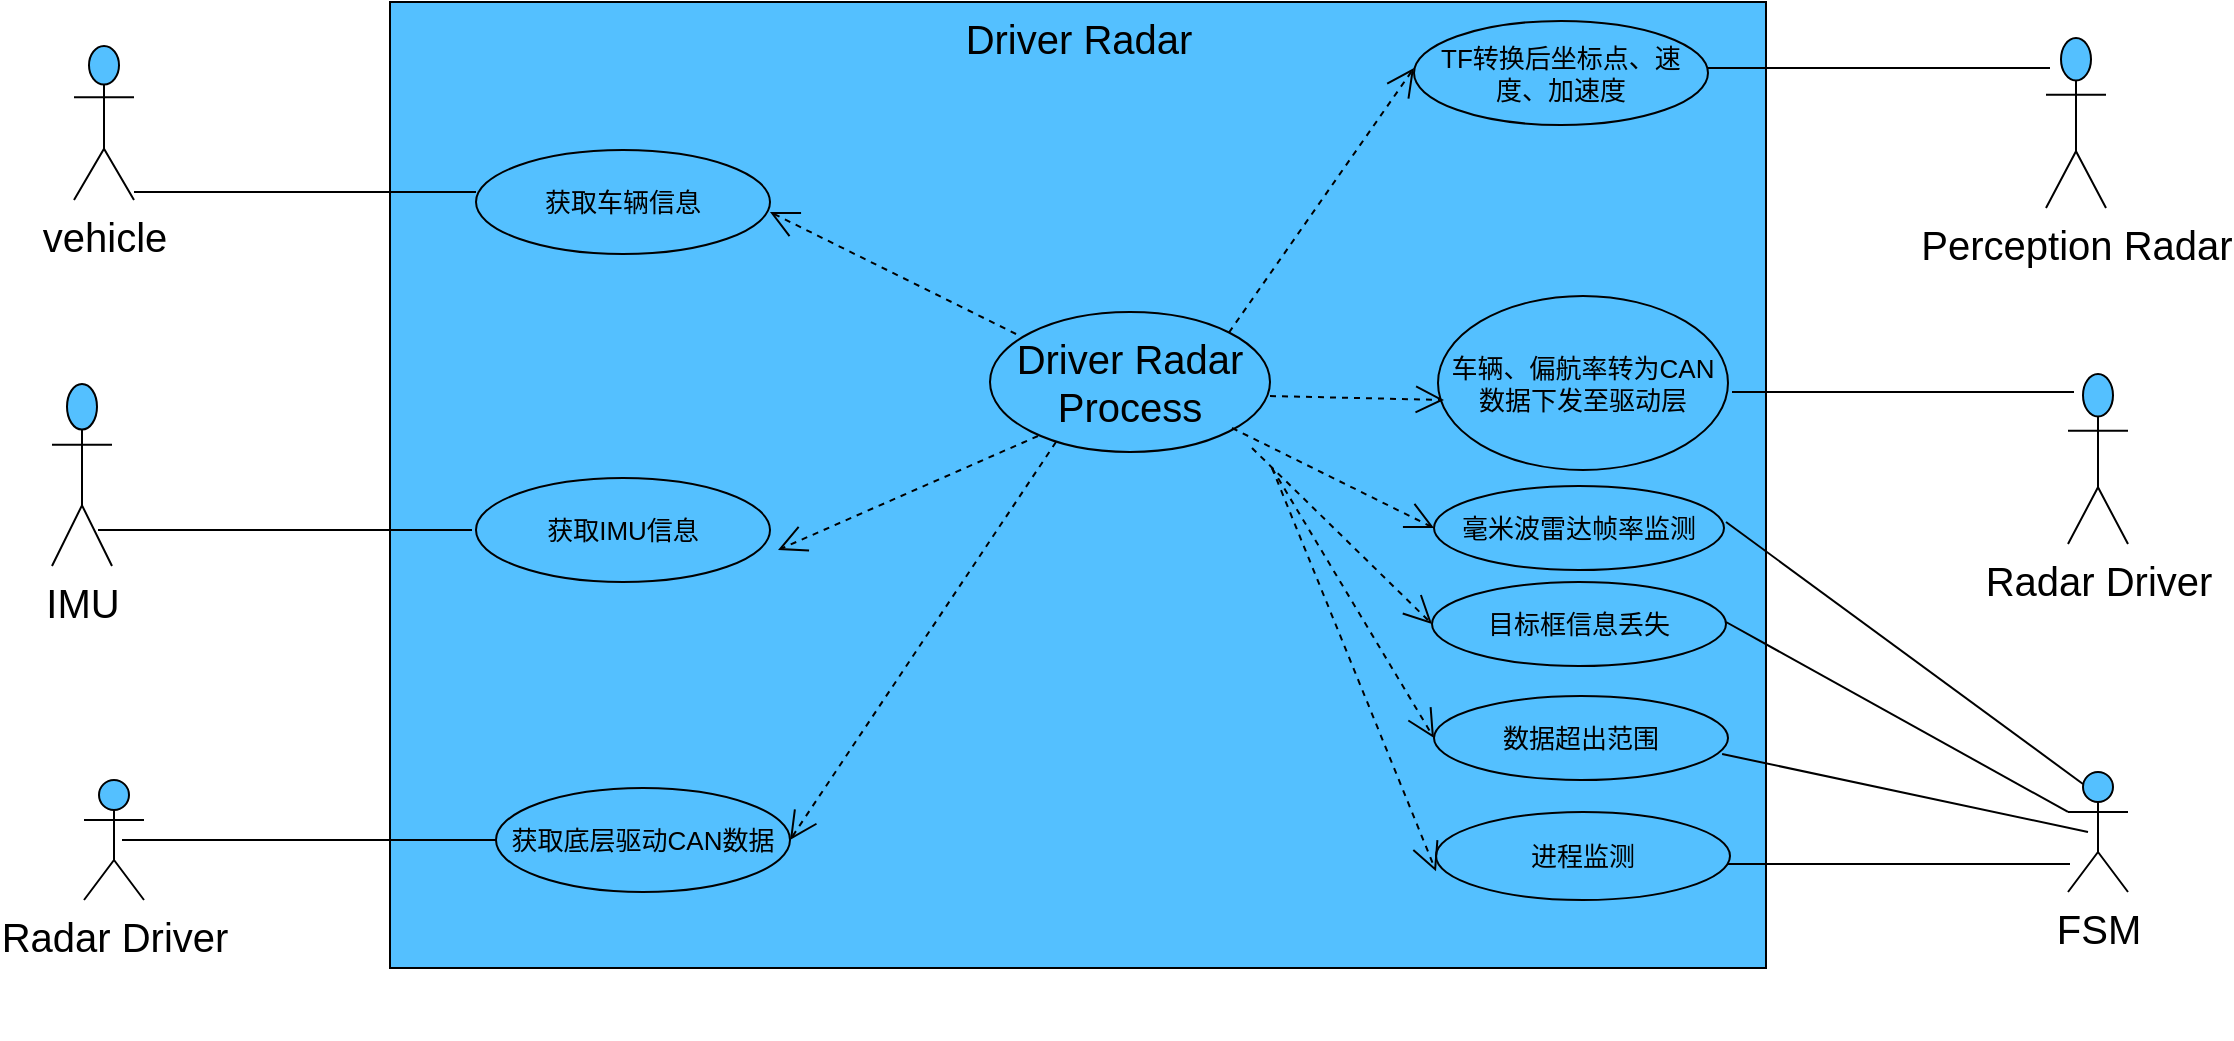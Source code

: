 <mxfile version="21.0.2" type="github">
  <diagram name="第 1 页" id="CmIfuRxug64lyIOAI_8N">
    <mxGraphModel dx="1434" dy="796" grid="0" gridSize="10" guides="1" tooltips="1" connect="1" arrows="1" fold="1" page="1" pageScale="1" pageWidth="3300" pageHeight="4681" math="0" shadow="0">
      <root>
        <mxCell id="0" />
        <mxCell id="1" parent="0" />
        <mxCell id="scfHjUHLNQKsAT-ztNzQ-1" value="&lt;span style=&quot;font-size: 20px;&quot;&gt;Driver Radar&lt;/span&gt;" style="html=1;fillColor=#54C0FF;verticalAlign=top;" vertex="1" parent="1">
          <mxGeometry x="429" y="166" width="688" height="483" as="geometry" />
        </mxCell>
        <mxCell id="scfHjUHLNQKsAT-ztNzQ-2" value="Driver Radar Process" style="ellipse;whiteSpace=wrap;html=1;fontSize=20;fillColor=#54C0FF;" vertex="1" parent="1">
          <mxGeometry x="729" y="321" width="140" height="70" as="geometry" />
        </mxCell>
        <mxCell id="scfHjUHLNQKsAT-ztNzQ-3" value="Radar Driver" style="shape=umlActor;verticalLabelPosition=bottom;verticalAlign=top;html=1;fontSize=20;fillColor=#54C0FF;" vertex="1" parent="1">
          <mxGeometry x="276" y="555" width="30" height="60" as="geometry" />
        </mxCell>
        <mxCell id="scfHjUHLNQKsAT-ztNzQ-4" value="IMU" style="shape=umlActor;verticalLabelPosition=bottom;verticalAlign=top;html=1;fontSize=20;fillColor=#54C0FF;" vertex="1" parent="1">
          <mxGeometry x="260" y="357" width="30" height="91" as="geometry" />
        </mxCell>
        <mxCell id="scfHjUHLNQKsAT-ztNzQ-5" value="Perception Radar" style="shape=umlActor;verticalLabelPosition=bottom;verticalAlign=top;html=1;fontSize=20;fillColor=#54C0FF;" vertex="1" parent="1">
          <mxGeometry x="1257" y="184" width="30" height="85" as="geometry" />
        </mxCell>
        <mxCell id="scfHjUHLNQKsAT-ztNzQ-6" value="vehicle" style="shape=umlActor;verticalLabelPosition=bottom;verticalAlign=top;html=1;fontSize=20;fillColor=#54C0FF;" vertex="1" parent="1">
          <mxGeometry x="271" y="188" width="30" height="77" as="geometry" />
        </mxCell>
        <mxCell id="scfHjUHLNQKsAT-ztNzQ-7" value="&lt;font style=&quot;font-size: 13px;&quot;&gt;获取车辆信息&lt;/font&gt;" style="ellipse;whiteSpace=wrap;html=1;fontSize=13;fillColor=#54C0FF;" vertex="1" parent="1">
          <mxGeometry x="472" y="240" width="147" height="52" as="geometry" />
        </mxCell>
        <mxCell id="scfHjUHLNQKsAT-ztNzQ-8" value="" style="line;strokeWidth=1;fillColor=#54C0FF;align=left;verticalAlign=middle;spacingTop=-1;spacingLeft=3;spacingRight=3;rotatable=0;labelPosition=right;points=[];portConstraint=eastwest;fontSize=20;" vertex="1" parent="1">
          <mxGeometry x="301" y="257" width="171" height="8" as="geometry" />
        </mxCell>
        <mxCell id="scfHjUHLNQKsAT-ztNzQ-9" value="&lt;font style=&quot;font-size: 13px&quot;&gt;获取底层驱动CAN数据&lt;/font&gt;" style="ellipse;whiteSpace=wrap;html=1;fontSize=13;fillColor=#54C0FF;" vertex="1" parent="1">
          <mxGeometry x="482" y="559" width="147" height="52" as="geometry" />
        </mxCell>
        <mxCell id="scfHjUHLNQKsAT-ztNzQ-10" value="" style="line;strokeWidth=1;fillColor=#54C0FF;align=left;verticalAlign=middle;spacingTop=-1;spacingLeft=3;spacingRight=3;rotatable=0;labelPosition=right;points=[];portConstraint=eastwest;fontSize=20;" vertex="1" parent="1">
          <mxGeometry x="295" y="581" width="187" height="8" as="geometry" />
        </mxCell>
        <mxCell id="scfHjUHLNQKsAT-ztNzQ-11" value="TF转换后坐标点、速度、加速度" style="ellipse;whiteSpace=wrap;html=1;fontSize=13;fillColor=#54C0FF;" vertex="1" parent="1">
          <mxGeometry x="941" y="175.5" width="147" height="52" as="geometry" />
        </mxCell>
        <mxCell id="scfHjUHLNQKsAT-ztNzQ-12" value="FSM" style="shape=umlActor;verticalLabelPosition=bottom;verticalAlign=top;html=1;fontSize=20;fillColor=#54C0FF;" vertex="1" parent="1">
          <mxGeometry x="1268" y="551" width="30" height="60" as="geometry" />
        </mxCell>
        <mxCell id="scfHjUHLNQKsAT-ztNzQ-13" value="" style="line;strokeWidth=1;fillColor=#54C0FF;align=left;verticalAlign=middle;spacingTop=-1;spacingLeft=3;spacingRight=3;rotatable=0;labelPosition=right;points=[];portConstraint=eastwest;fontSize=20;" vertex="1" parent="1">
          <mxGeometry x="1088" y="195" width="171" height="8" as="geometry" />
        </mxCell>
        <mxCell id="scfHjUHLNQKsAT-ztNzQ-14" value="进程监测" style="ellipse;whiteSpace=wrap;html=1;fontSize=13;fillColor=#54C0FF;" vertex="1" parent="1">
          <mxGeometry x="952" y="571" width="147" height="44" as="geometry" />
        </mxCell>
        <mxCell id="scfHjUHLNQKsAT-ztNzQ-15" value="" style="endArrow=open;endSize=12;dashed=1;html=1;rounded=0;fontSize=13;exitX=0.093;exitY=0.157;exitDx=0;exitDy=0;exitPerimeter=0;fillColor=#54C0FF;" edge="1" parent="1" source="scfHjUHLNQKsAT-ztNzQ-2">
          <mxGeometry width="160" relative="1" as="geometry">
            <mxPoint x="733" y="320" as="sourcePoint" />
            <mxPoint x="619" y="271" as="targetPoint" />
          </mxGeometry>
        </mxCell>
        <mxCell id="scfHjUHLNQKsAT-ztNzQ-16" value="" style="endArrow=open;endSize=12;dashed=1;html=1;rounded=0;fontSize=13;fillColor=#54C0FF;" edge="1" parent="1">
          <mxGeometry width="160" relative="1" as="geometry">
            <mxPoint x="753" y="383" as="sourcePoint" />
            <mxPoint x="623" y="440.01" as="targetPoint" />
          </mxGeometry>
        </mxCell>
        <mxCell id="scfHjUHLNQKsAT-ztNzQ-17" value="" style="endArrow=open;endSize=12;dashed=1;html=1;rounded=0;fontSize=13;entryX=1;entryY=0.5;entryDx=0;entryDy=0;fillColor=#54C0FF;" edge="1" parent="1" target="scfHjUHLNQKsAT-ztNzQ-9">
          <mxGeometry width="160" relative="1" as="geometry">
            <mxPoint x="762" y="386" as="sourcePoint" />
            <mxPoint x="641" y="578" as="targetPoint" />
          </mxGeometry>
        </mxCell>
        <mxCell id="scfHjUHLNQKsAT-ztNzQ-18" value="" style="line;strokeWidth=1;fillColor=#54C0FF;align=left;verticalAlign=middle;spacingTop=-1;spacingLeft=3;spacingRight=3;rotatable=0;labelPosition=right;points=[];portConstraint=eastwest;fontSize=20;" vertex="1" parent="1">
          <mxGeometry x="1098" y="510" width="171" height="174" as="geometry" />
        </mxCell>
        <mxCell id="scfHjUHLNQKsAT-ztNzQ-19" value="" style="endArrow=open;endSize=12;dashed=1;html=1;rounded=0;fontSize=13;exitX=1;exitY=0;exitDx=0;exitDy=0;fillColor=#54C0FF;" edge="1" parent="1" source="scfHjUHLNQKsAT-ztNzQ-2">
          <mxGeometry width="160" relative="1" as="geometry">
            <mxPoint x="860" y="293" as="sourcePoint" />
            <mxPoint x="941" y="199" as="targetPoint" />
          </mxGeometry>
        </mxCell>
        <mxCell id="scfHjUHLNQKsAT-ztNzQ-20" value="Radar Driver" style="shape=umlActor;verticalLabelPosition=bottom;verticalAlign=top;html=1;fontSize=20;fillColor=#54C0FF;" vertex="1" parent="1">
          <mxGeometry x="1268" y="352" width="30" height="85" as="geometry" />
        </mxCell>
        <mxCell id="scfHjUHLNQKsAT-ztNzQ-21" value="车辆、偏航率转为CAN数据下发至驱动层" style="ellipse;whiteSpace=wrap;html=1;fontSize=13;fillColor=#54C0FF;" vertex="1" parent="1">
          <mxGeometry x="953" y="313" width="145" height="87" as="geometry" />
        </mxCell>
        <mxCell id="scfHjUHLNQKsAT-ztNzQ-22" value="" style="endArrow=open;endSize=12;dashed=1;html=1;rounded=0;fontSize=13;entryX=0;entryY=0.5;entryDx=0;entryDy=0;fillColor=#54C0FF;" edge="1" parent="1" target="scfHjUHLNQKsAT-ztNzQ-27">
          <mxGeometry width="160" relative="1" as="geometry">
            <mxPoint x="850" y="379" as="sourcePoint" />
            <mxPoint x="949" y="436" as="targetPoint" />
          </mxGeometry>
        </mxCell>
        <mxCell id="scfHjUHLNQKsAT-ztNzQ-23" value="" style="endArrow=open;endSize=12;dashed=1;html=1;rounded=0;fontSize=13;fillColor=#54C0FF;" edge="1" parent="1">
          <mxGeometry width="160" relative="1" as="geometry">
            <mxPoint x="869" y="363" as="sourcePoint" />
            <mxPoint x="956" y="365" as="targetPoint" />
          </mxGeometry>
        </mxCell>
        <mxCell id="scfHjUHLNQKsAT-ztNzQ-24" value="" style="line;strokeWidth=1;fillColor=#54C0FF;align=left;verticalAlign=middle;spacingTop=-1;spacingLeft=3;spacingRight=3;rotatable=0;labelPosition=right;points=[];portConstraint=eastwest;fontSize=20;" vertex="1" parent="1">
          <mxGeometry x="1100" y="357" width="171" height="8" as="geometry" />
        </mxCell>
        <mxCell id="scfHjUHLNQKsAT-ztNzQ-25" value="获取IMU信息" style="ellipse;whiteSpace=wrap;html=1;fontSize=13;fillColor=#54C0FF;" vertex="1" parent="1">
          <mxGeometry x="472" y="404" width="147" height="52" as="geometry" />
        </mxCell>
        <mxCell id="scfHjUHLNQKsAT-ztNzQ-26" value="" style="line;strokeWidth=1;fillColor=#54C0FF;align=left;verticalAlign=middle;spacingTop=-1;spacingLeft=3;spacingRight=3;rotatable=0;labelPosition=right;points=[];portConstraint=eastwest;fontSize=20;" vertex="1" parent="1">
          <mxGeometry x="283" y="426" width="187" height="8" as="geometry" />
        </mxCell>
        <mxCell id="scfHjUHLNQKsAT-ztNzQ-27" value="毫米波雷达帧率监测" style="ellipse;whiteSpace=wrap;html=1;fontSize=13;fillColor=#54C0FF;" vertex="1" parent="1">
          <mxGeometry x="951" y="408" width="145" height="42" as="geometry" />
        </mxCell>
        <mxCell id="scfHjUHLNQKsAT-ztNzQ-28" value="目标框信息丢失" style="ellipse;whiteSpace=wrap;html=1;fontSize=13;fillColor=#54C0FF;" vertex="1" parent="1">
          <mxGeometry x="950" y="456" width="147" height="42" as="geometry" />
        </mxCell>
        <mxCell id="scfHjUHLNQKsAT-ztNzQ-29" value="" style="endArrow=open;endSize=12;dashed=1;html=1;rounded=0;fontSize=13;entryX=0;entryY=0.5;entryDx=0;entryDy=0;fillColor=#54C0FF;" edge="1" parent="1" target="scfHjUHLNQKsAT-ztNzQ-28">
          <mxGeometry width="160" relative="1" as="geometry">
            <mxPoint x="860" y="389" as="sourcePoint" />
            <mxPoint x="961" y="439" as="targetPoint" />
          </mxGeometry>
        </mxCell>
        <mxCell id="scfHjUHLNQKsAT-ztNzQ-30" value="" style="endArrow=open;endSize=12;dashed=1;html=1;rounded=0;fontSize=13;entryX=0;entryY=0.673;entryDx=0;entryDy=0;entryPerimeter=0;fillColor=#54C0FF;" edge="1" parent="1" target="scfHjUHLNQKsAT-ztNzQ-14">
          <mxGeometry width="160" relative="1" as="geometry">
            <mxPoint x="870" y="399" as="sourcePoint" />
            <mxPoint x="960" y="487" as="targetPoint" />
          </mxGeometry>
        </mxCell>
        <mxCell id="scfHjUHLNQKsAT-ztNzQ-31" value="数据超出范围" style="ellipse;whiteSpace=wrap;html=1;fontSize=13;fillColor=#54C0FF;" vertex="1" parent="1">
          <mxGeometry x="951" y="513" width="147" height="42" as="geometry" />
        </mxCell>
        <mxCell id="scfHjUHLNQKsAT-ztNzQ-32" value="" style="endArrow=open;endSize=12;dashed=1;html=1;rounded=0;fontSize=13;entryX=0;entryY=0.5;entryDx=0;entryDy=0;fillColor=#54C0FF;" edge="1" parent="1" target="scfHjUHLNQKsAT-ztNzQ-31">
          <mxGeometry width="160" relative="1" as="geometry">
            <mxPoint x="870" y="399" as="sourcePoint" />
            <mxPoint x="960" y="487" as="targetPoint" />
          </mxGeometry>
        </mxCell>
        <mxCell id="scfHjUHLNQKsAT-ztNzQ-33" value="" style="endArrow=none;html=1;rounded=0;entryX=0.25;entryY=0.1;entryDx=0;entryDy=0;entryPerimeter=0;fillColor=#54C0FF;" edge="1" parent="1" target="scfHjUHLNQKsAT-ztNzQ-12">
          <mxGeometry width="50" height="50" relative="1" as="geometry">
            <mxPoint x="1097" y="426" as="sourcePoint" />
            <mxPoint x="1147" y="376" as="targetPoint" />
          </mxGeometry>
        </mxCell>
        <mxCell id="scfHjUHLNQKsAT-ztNzQ-34" value="" style="endArrow=none;html=1;rounded=0;entryX=0;entryY=0.333;entryDx=0;entryDy=0;entryPerimeter=0;fillColor=#54C0FF;" edge="1" parent="1" target="scfHjUHLNQKsAT-ztNzQ-12">
          <mxGeometry width="50" height="50" relative="1" as="geometry">
            <mxPoint x="1097" y="476" as="sourcePoint" />
            <mxPoint x="1276" y="607" as="targetPoint" />
          </mxGeometry>
        </mxCell>
        <mxCell id="scfHjUHLNQKsAT-ztNzQ-35" value="" style="endArrow=none;html=1;rounded=0;entryX=0;entryY=0.333;entryDx=0;entryDy=0;entryPerimeter=0;exitX=0.98;exitY=0.69;exitDx=0;exitDy=0;exitPerimeter=0;fillColor=#54C0FF;" edge="1" parent="1" source="scfHjUHLNQKsAT-ztNzQ-31">
          <mxGeometry width="50" height="50" relative="1" as="geometry">
            <mxPoint x="1107" y="486" as="sourcePoint" />
            <mxPoint x="1278" y="581" as="targetPoint" />
          </mxGeometry>
        </mxCell>
      </root>
    </mxGraphModel>
  </diagram>
</mxfile>

